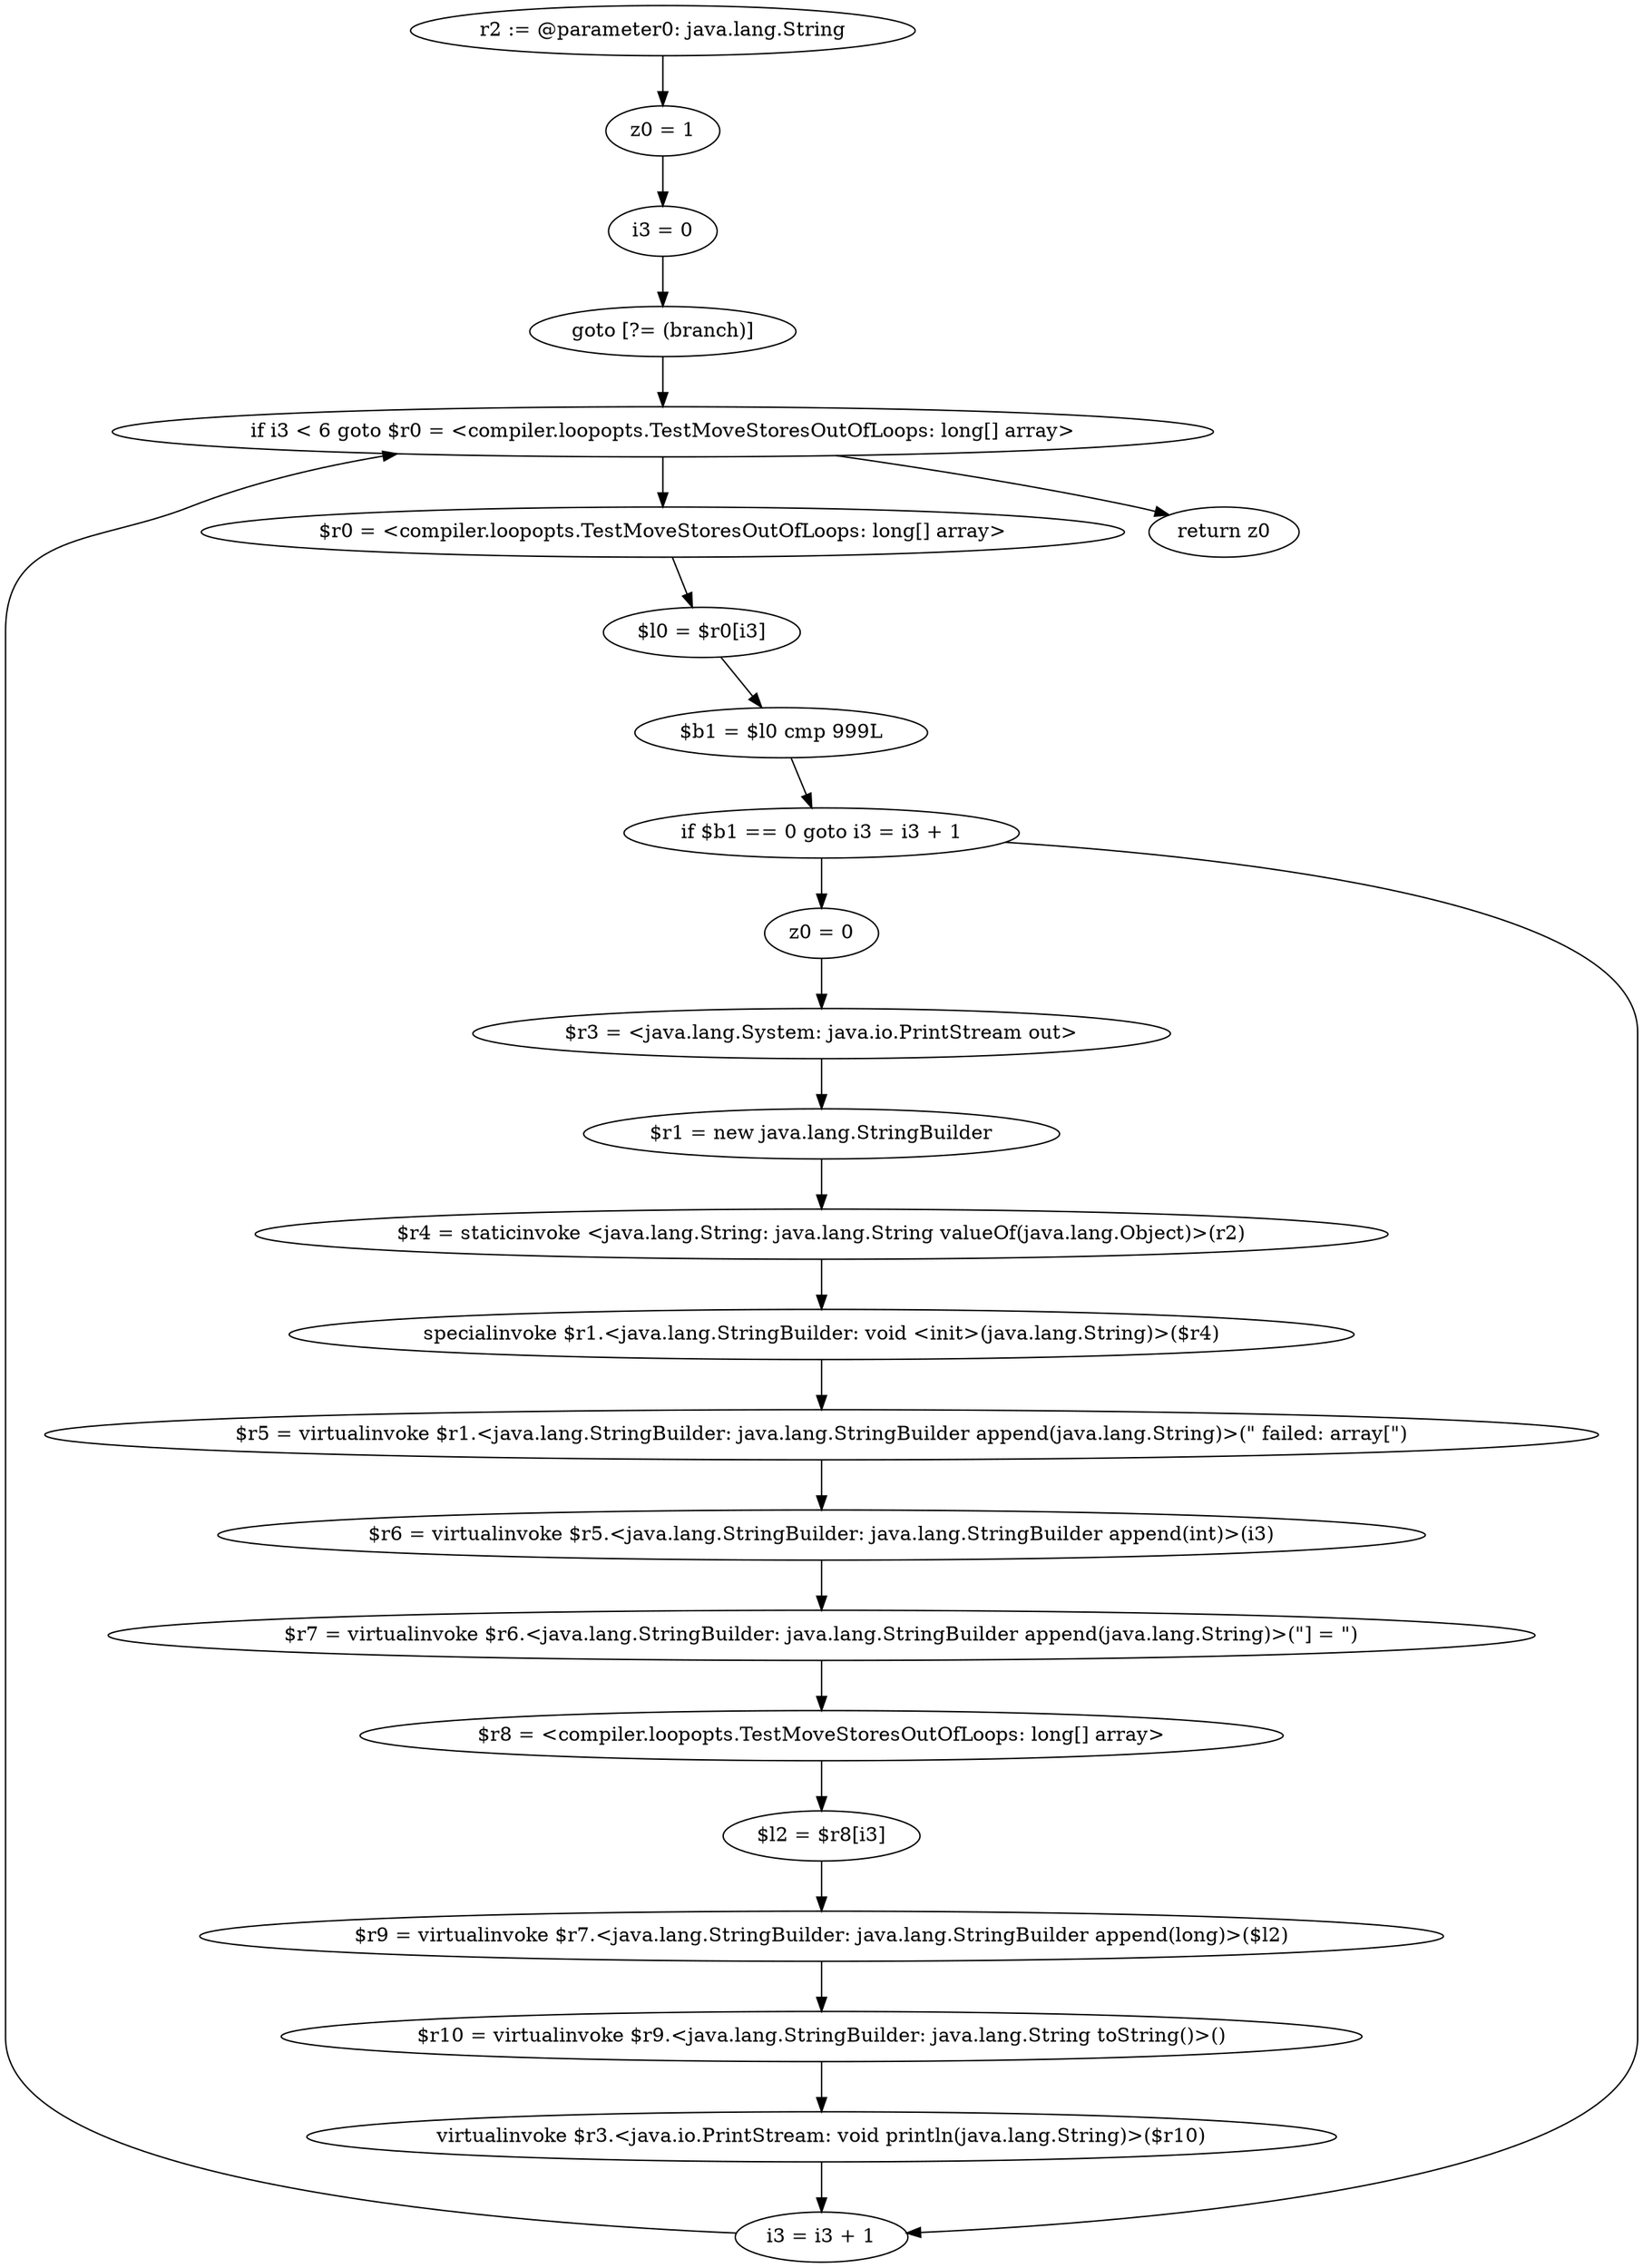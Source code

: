 digraph "unitGraph" {
    "r2 := @parameter0: java.lang.String"
    "z0 = 1"
    "i3 = 0"
    "goto [?= (branch)]"
    "$r0 = <compiler.loopopts.TestMoveStoresOutOfLoops: long[] array>"
    "$l0 = $r0[i3]"
    "$b1 = $l0 cmp 999L"
    "if $b1 == 0 goto i3 = i3 + 1"
    "z0 = 0"
    "$r3 = <java.lang.System: java.io.PrintStream out>"
    "$r1 = new java.lang.StringBuilder"
    "$r4 = staticinvoke <java.lang.String: java.lang.String valueOf(java.lang.Object)>(r2)"
    "specialinvoke $r1.<java.lang.StringBuilder: void <init>(java.lang.String)>($r4)"
    "$r5 = virtualinvoke $r1.<java.lang.StringBuilder: java.lang.StringBuilder append(java.lang.String)>(\" failed: array[\")"
    "$r6 = virtualinvoke $r5.<java.lang.StringBuilder: java.lang.StringBuilder append(int)>(i3)"
    "$r7 = virtualinvoke $r6.<java.lang.StringBuilder: java.lang.StringBuilder append(java.lang.String)>(\"] = \")"
    "$r8 = <compiler.loopopts.TestMoveStoresOutOfLoops: long[] array>"
    "$l2 = $r8[i3]"
    "$r9 = virtualinvoke $r7.<java.lang.StringBuilder: java.lang.StringBuilder append(long)>($l2)"
    "$r10 = virtualinvoke $r9.<java.lang.StringBuilder: java.lang.String toString()>()"
    "virtualinvoke $r3.<java.io.PrintStream: void println(java.lang.String)>($r10)"
    "i3 = i3 + 1"
    "if i3 < 6 goto $r0 = <compiler.loopopts.TestMoveStoresOutOfLoops: long[] array>"
    "return z0"
    "r2 := @parameter0: java.lang.String"->"z0 = 1";
    "z0 = 1"->"i3 = 0";
    "i3 = 0"->"goto [?= (branch)]";
    "goto [?= (branch)]"->"if i3 < 6 goto $r0 = <compiler.loopopts.TestMoveStoresOutOfLoops: long[] array>";
    "$r0 = <compiler.loopopts.TestMoveStoresOutOfLoops: long[] array>"->"$l0 = $r0[i3]";
    "$l0 = $r0[i3]"->"$b1 = $l0 cmp 999L";
    "$b1 = $l0 cmp 999L"->"if $b1 == 0 goto i3 = i3 + 1";
    "if $b1 == 0 goto i3 = i3 + 1"->"z0 = 0";
    "if $b1 == 0 goto i3 = i3 + 1"->"i3 = i3 + 1";
    "z0 = 0"->"$r3 = <java.lang.System: java.io.PrintStream out>";
    "$r3 = <java.lang.System: java.io.PrintStream out>"->"$r1 = new java.lang.StringBuilder";
    "$r1 = new java.lang.StringBuilder"->"$r4 = staticinvoke <java.lang.String: java.lang.String valueOf(java.lang.Object)>(r2)";
    "$r4 = staticinvoke <java.lang.String: java.lang.String valueOf(java.lang.Object)>(r2)"->"specialinvoke $r1.<java.lang.StringBuilder: void <init>(java.lang.String)>($r4)";
    "specialinvoke $r1.<java.lang.StringBuilder: void <init>(java.lang.String)>($r4)"->"$r5 = virtualinvoke $r1.<java.lang.StringBuilder: java.lang.StringBuilder append(java.lang.String)>(\" failed: array[\")";
    "$r5 = virtualinvoke $r1.<java.lang.StringBuilder: java.lang.StringBuilder append(java.lang.String)>(\" failed: array[\")"->"$r6 = virtualinvoke $r5.<java.lang.StringBuilder: java.lang.StringBuilder append(int)>(i3)";
    "$r6 = virtualinvoke $r5.<java.lang.StringBuilder: java.lang.StringBuilder append(int)>(i3)"->"$r7 = virtualinvoke $r6.<java.lang.StringBuilder: java.lang.StringBuilder append(java.lang.String)>(\"] = \")";
    "$r7 = virtualinvoke $r6.<java.lang.StringBuilder: java.lang.StringBuilder append(java.lang.String)>(\"] = \")"->"$r8 = <compiler.loopopts.TestMoveStoresOutOfLoops: long[] array>";
    "$r8 = <compiler.loopopts.TestMoveStoresOutOfLoops: long[] array>"->"$l2 = $r8[i3]";
    "$l2 = $r8[i3]"->"$r9 = virtualinvoke $r7.<java.lang.StringBuilder: java.lang.StringBuilder append(long)>($l2)";
    "$r9 = virtualinvoke $r7.<java.lang.StringBuilder: java.lang.StringBuilder append(long)>($l2)"->"$r10 = virtualinvoke $r9.<java.lang.StringBuilder: java.lang.String toString()>()";
    "$r10 = virtualinvoke $r9.<java.lang.StringBuilder: java.lang.String toString()>()"->"virtualinvoke $r3.<java.io.PrintStream: void println(java.lang.String)>($r10)";
    "virtualinvoke $r3.<java.io.PrintStream: void println(java.lang.String)>($r10)"->"i3 = i3 + 1";
    "i3 = i3 + 1"->"if i3 < 6 goto $r0 = <compiler.loopopts.TestMoveStoresOutOfLoops: long[] array>";
    "if i3 < 6 goto $r0 = <compiler.loopopts.TestMoveStoresOutOfLoops: long[] array>"->"return z0";
    "if i3 < 6 goto $r0 = <compiler.loopopts.TestMoveStoresOutOfLoops: long[] array>"->"$r0 = <compiler.loopopts.TestMoveStoresOutOfLoops: long[] array>";
}
